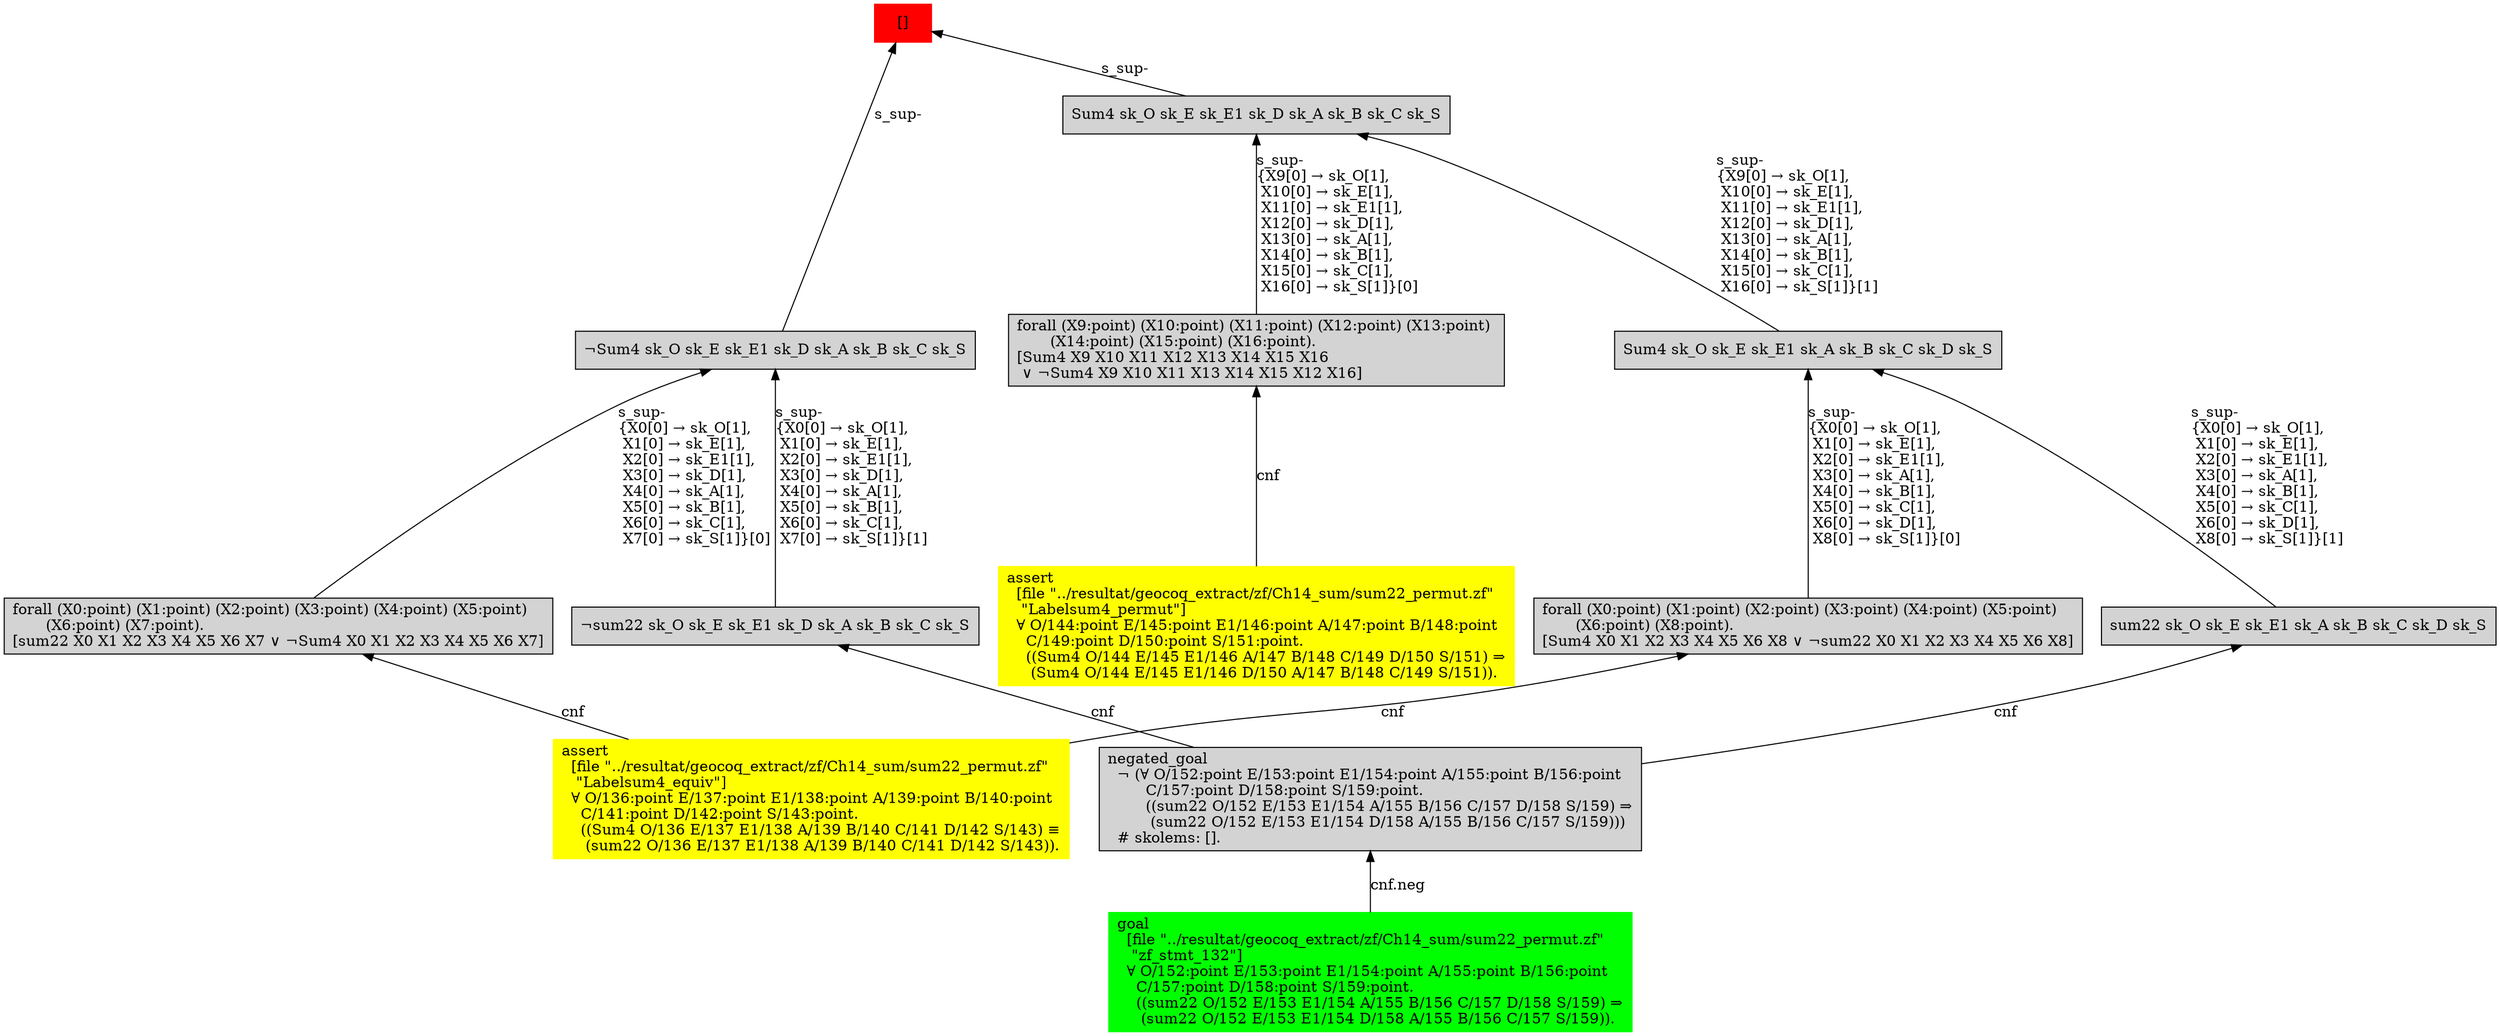digraph "unsat_graph" {
  vertex_0 [color=red, label="[]", shape=box, style=filled];
  vertex_0 -> vertex_1 [label="s_sup-\l", dir="back"];
  vertex_1 [shape=box, label="¬Sum4 sk_O sk_E sk_E1 sk_D sk_A sk_B sk_C sk_S\l", style=filled];
  vertex_1 -> vertex_2 [label="s_sup-\l\{X0[0] → sk_O[1], \l X1[0] → sk_E[1], \l X2[0] → sk_E1[1], \l X3[0] → sk_D[1], \l X4[0] → sk_A[1], \l X5[0] → sk_B[1], \l X6[0] → sk_C[1], \l X7[0] → sk_S[1]\}[1]\l", dir="back"];
  vertex_2 [shape=box, label="¬sum22 sk_O sk_E sk_E1 sk_D sk_A sk_B sk_C sk_S\l", style=filled];
  vertex_2 -> vertex_3 [label="cnf", dir="back"];
  vertex_3 [shape=box, label="negated_goal\l  ¬ (∀ O/152:point E/153:point E1/154:point A/155:point B/156:point \l        C/157:point D/158:point S/159:point.\l        ((sum22 O/152 E/153 E1/154 A/155 B/156 C/157 D/158 S/159) ⇒\l         (sum22 O/152 E/153 E1/154 D/158 A/155 B/156 C/157 S/159)))\l  # skolems: [].\l", style=filled];
  vertex_3 -> vertex_4 [label="cnf.neg", dir="back"];
  vertex_4 [color=green, shape=box, label="goal\l  [file \"../resultat/geocoq_extract/zf/Ch14_sum/sum22_permut.zf\" \l   \"zf_stmt_132\"]\l  ∀ O/152:point E/153:point E1/154:point A/155:point B/156:point \l    C/157:point D/158:point S/159:point.\l    ((sum22 O/152 E/153 E1/154 A/155 B/156 C/157 D/158 S/159) ⇒\l     (sum22 O/152 E/153 E1/154 D/158 A/155 B/156 C/157 S/159)).\l", style=filled];
  vertex_1 -> vertex_5 [label="s_sup-\l\{X0[0] → sk_O[1], \l X1[0] → sk_E[1], \l X2[0] → sk_E1[1], \l X3[0] → sk_D[1], \l X4[0] → sk_A[1], \l X5[0] → sk_B[1], \l X6[0] → sk_C[1], \l X7[0] → sk_S[1]\}[0]\l", dir="back"];
  vertex_5 [shape=box, label="forall (X0:point) (X1:point) (X2:point) (X3:point) (X4:point) (X5:point) \l       (X6:point) (X7:point).\l[sum22 X0 X1 X2 X3 X4 X5 X6 X7 ∨ ¬Sum4 X0 X1 X2 X3 X4 X5 X6 X7]\l", style=filled];
  vertex_5 -> vertex_6 [label="cnf", dir="back"];
  vertex_6 [color=yellow, shape=box, label="assert\l  [file \"../resultat/geocoq_extract/zf/Ch14_sum/sum22_permut.zf\" \l   \"Labelsum4_equiv\"]\l  ∀ O/136:point E/137:point E1/138:point A/139:point B/140:point \l    C/141:point D/142:point S/143:point.\l    ((Sum4 O/136 E/137 E1/138 A/139 B/140 C/141 D/142 S/143) ≡\l     (sum22 O/136 E/137 E1/138 A/139 B/140 C/141 D/142 S/143)).\l", style=filled];
  vertex_0 -> vertex_7 [label="s_sup-\l", dir="back"];
  vertex_7 [shape=box, label="Sum4 sk_O sk_E sk_E1 sk_D sk_A sk_B sk_C sk_S\l", style=filled];
  vertex_7 -> vertex_8 [label="s_sup-\l\{X9[0] → sk_O[1], \l X10[0] → sk_E[1], \l X11[0] → sk_E1[1], \l X12[0] → sk_D[1], \l X13[0] → sk_A[1], \l X14[0] → sk_B[1], \l X15[0] → sk_C[1], \l X16[0] → sk_S[1]\}[0]\l", dir="back"];
  vertex_8 [shape=box, label="forall (X9:point) (X10:point) (X11:point) (X12:point) (X13:point) \l       (X14:point) (X15:point) (X16:point).\l[Sum4 X9 X10 X11 X12 X13 X14 X15 X16\l ∨ ¬Sum4 X9 X10 X11 X13 X14 X15 X12 X16]\l", style=filled];
  vertex_8 -> vertex_9 [label="cnf", dir="back"];
  vertex_9 [color=yellow, shape=box, label="assert\l  [file \"../resultat/geocoq_extract/zf/Ch14_sum/sum22_permut.zf\" \l   \"Labelsum4_permut\"]\l  ∀ O/144:point E/145:point E1/146:point A/147:point B/148:point \l    C/149:point D/150:point S/151:point.\l    ((Sum4 O/144 E/145 E1/146 A/147 B/148 C/149 D/150 S/151) ⇒\l     (Sum4 O/144 E/145 E1/146 D/150 A/147 B/148 C/149 S/151)).\l", style=filled];
  vertex_7 -> vertex_10 [label="s_sup-\l\{X9[0] → sk_O[1], \l X10[0] → sk_E[1], \l X11[0] → sk_E1[1], \l X12[0] → sk_D[1], \l X13[0] → sk_A[1], \l X14[0] → sk_B[1], \l X15[0] → sk_C[1], \l X16[0] → sk_S[1]\}[1]\l", dir="back"];
  vertex_10 [shape=box, label="Sum4 sk_O sk_E sk_E1 sk_A sk_B sk_C sk_D sk_S\l", style=filled];
  vertex_10 -> vertex_11 [label="s_sup-\l\{X0[0] → sk_O[1], \l X1[0] → sk_E[1], \l X2[0] → sk_E1[1], \l X3[0] → sk_A[1], \l X4[0] → sk_B[1], \l X5[0] → sk_C[1], \l X6[0] → sk_D[1], \l X8[0] → sk_S[1]\}[0]\l", dir="back"];
  vertex_11 [shape=box, label="forall (X0:point) (X1:point) (X2:point) (X3:point) (X4:point) (X5:point) \l       (X6:point) (X8:point).\l[Sum4 X0 X1 X2 X3 X4 X5 X6 X8 ∨ ¬sum22 X0 X1 X2 X3 X4 X5 X6 X8]\l", style=filled];
  vertex_11 -> vertex_6 [label="cnf", dir="back"];
  vertex_10 -> vertex_12 [label="s_sup-\l\{X0[0] → sk_O[1], \l X1[0] → sk_E[1], \l X2[0] → sk_E1[1], \l X3[0] → sk_A[1], \l X4[0] → sk_B[1], \l X5[0] → sk_C[1], \l X6[0] → sk_D[1], \l X8[0] → sk_S[1]\}[1]\l", dir="back"];
  vertex_12 [shape=box, label="sum22 sk_O sk_E sk_E1 sk_A sk_B sk_C sk_D sk_S\l", style=filled];
  vertex_12 -> vertex_3 [label="cnf", dir="back"];
  }


